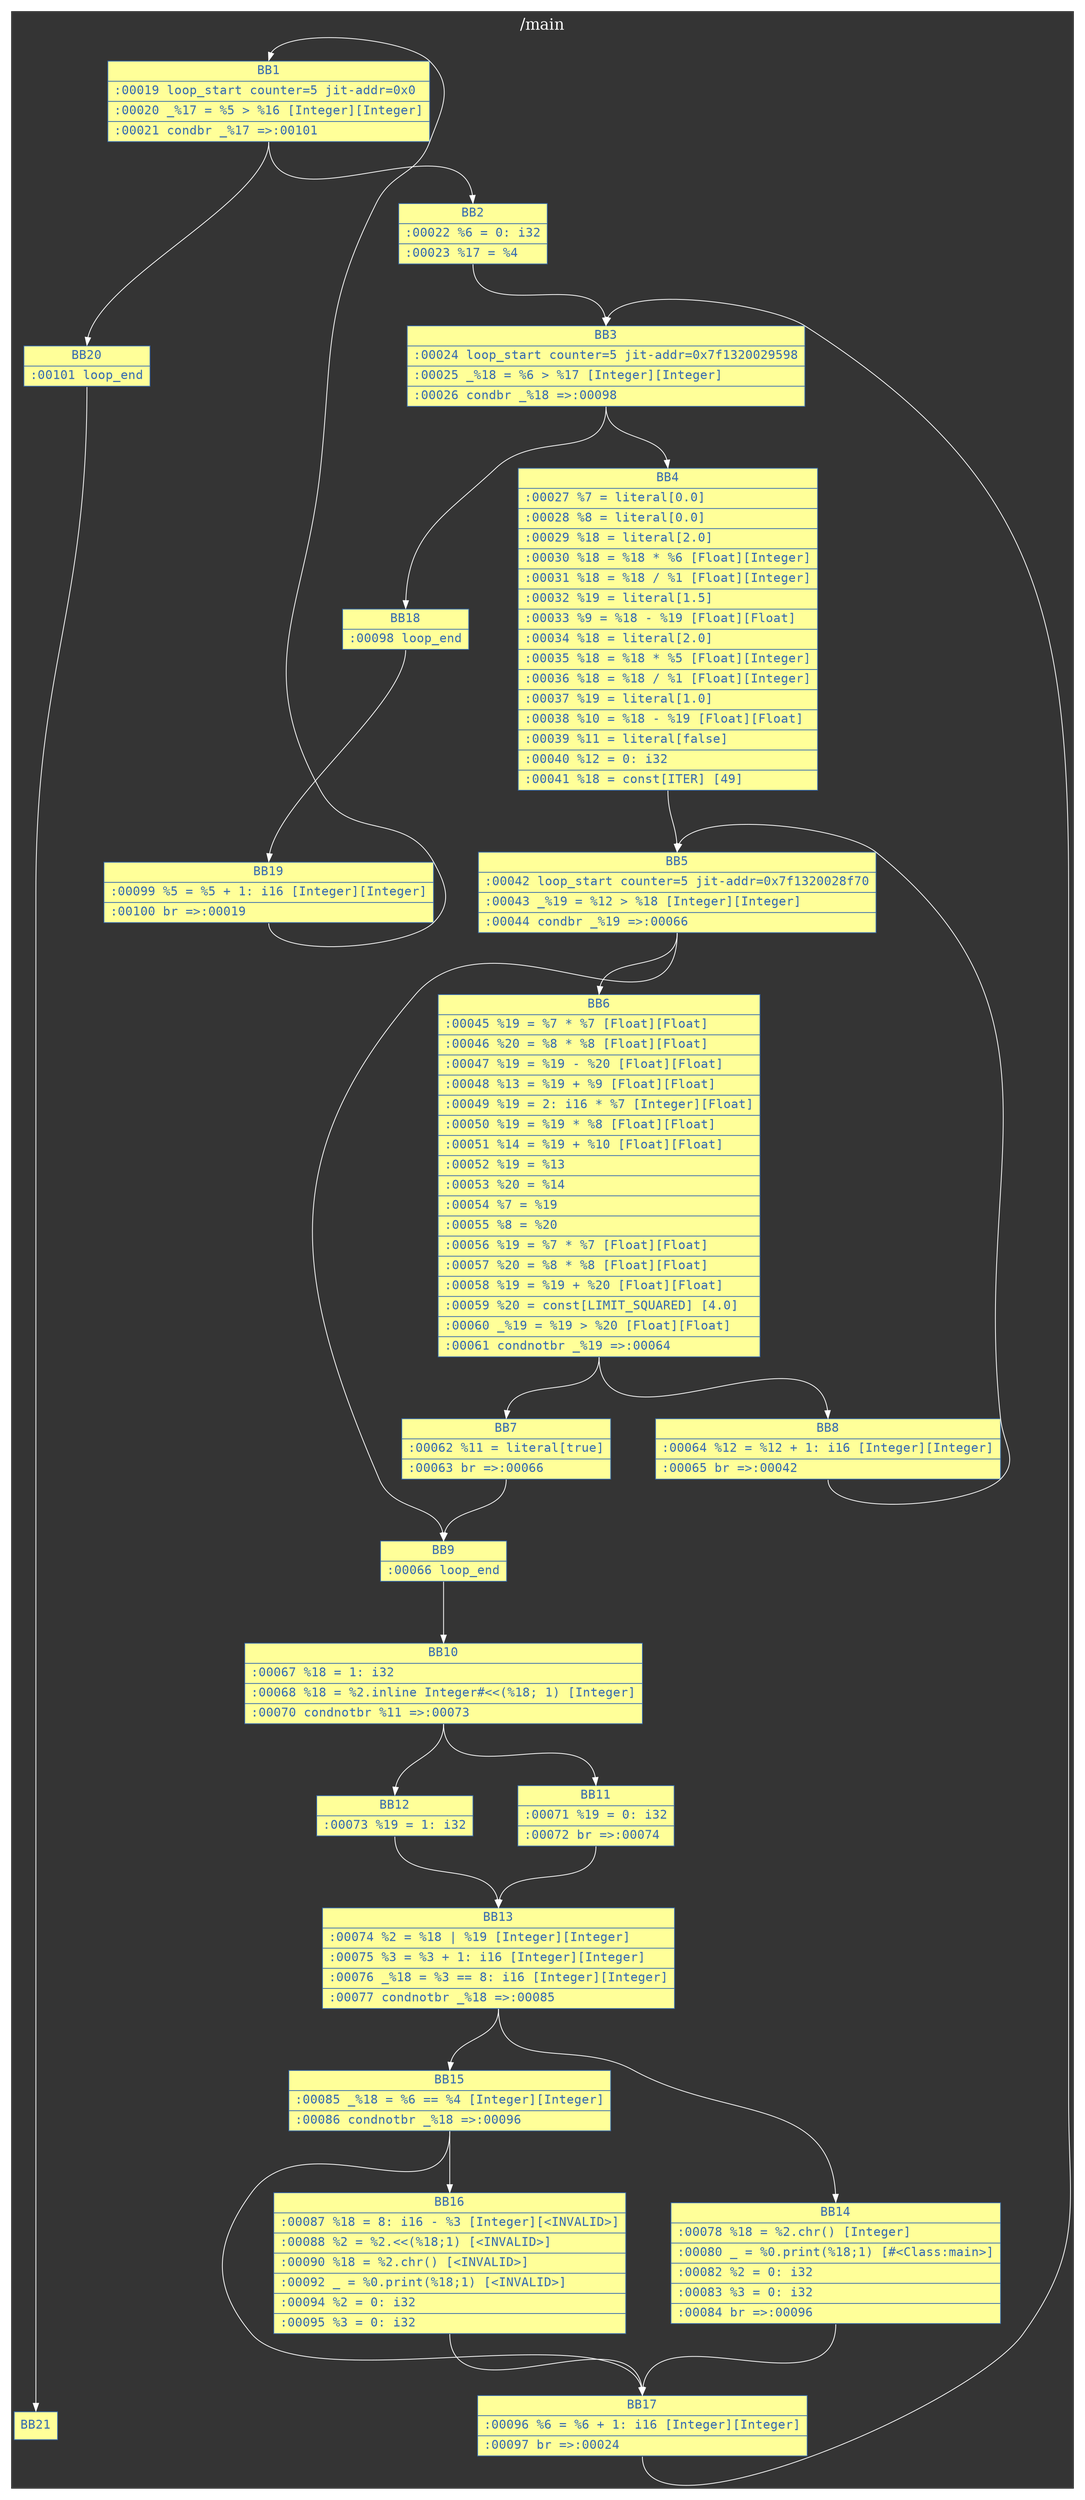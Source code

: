digraph graph_name {
  graph [
    charset = "UTF-8";
    label = "/main",
    labelloc = "t",
    labeljust = "c",
    bgcolor = "#343434",
    fontcolor = white,
    fontsize = 20,
    rankdir = TB,
    margin = 0.2,
    splines = spline,
    nodesep = 0.8,
    ranksep = 1.1
  ];

  node [
    colorscheme = "accent8"
    shape = box,
    style = "solid,filled",
    fontsize = 16,
    fontcolor = 5,
    fontname = "Consolas",
    color = 5,
    fillcolor = 4,
  ];

  edge [
    style = solid,
    fontsize = 14,
    fontcolor = white,
    fontname = "Migu 1M",
    color = white,
    labelfloat = true,
    labeldistance = 2.5,
    labelangle = 70
  ];
  BB1 [
    shape=record
    label="{BB1|:00019 loop_start counter=5 jit-addr=0x0\l|:00020 _%17 = %5 &gt; %16                      [Integer][Integer]\l|:00021 condbr _%17 =&gt;:00101\l}"
  ];
  BB2 [
    shape=record
    label="{BB2|:00022 %6 = 0: i32\l|:00023 %17 = %4\l}"
  ];
  BB3 [
    shape=record
    label="{BB3|:00024 loop_start counter=5 jit-addr=0x7f1320029598\l|:00025 _%18 = %6 &gt; %17                      [Integer][Integer]\l|:00026 condbr _%18 =&gt;:00098\l}"
  ];
  BB4 [
    shape=record
    label="{BB4|:00027 %7 = literal[0.0]\l|:00028 %8 = literal[0.0]\l|:00029 %18 = literal[2.0]\l|:00030 %18 = %18 * %6                       [Float][Integer]\l|:00031 %18 = %18 / %1                       [Float][Integer]\l|:00032 %19 = literal[1.5]\l|:00033 %9 = %18 - %19                       [Float][Float]\l|:00034 %18 = literal[2.0]\l|:00035 %18 = %18 * %5                       [Float][Integer]\l|:00036 %18 = %18 / %1                       [Float][Integer]\l|:00037 %19 = literal[1.0]\l|:00038 %10 = %18 - %19                      [Float][Float]\l|:00039 %11 = literal[false]\l|:00040 %12 = 0: i32\l|:00041 %18 = const[ITER]                    [49]\l}"
  ];
  BB5 [
    shape=record
    label="{BB5|:00042 loop_start counter=5 jit-addr=0x7f1320028f70\l|:00043 _%19 = %12 &gt; %18                     [Integer][Integer]\l|:00044 condbr _%19 =&gt;:00066\l}"
  ];
  BB6 [
    shape=record
    label="{BB6|:00045 %19 = %7 * %7                        [Float][Float]\l|:00046 %20 = %8 * %8                        [Float][Float]\l|:00047 %19 = %19 - %20                      [Float][Float]\l|:00048 %13 = %19 + %9                       [Float][Float]\l|:00049 %19 = 2: i16 * %7                    [Integer][Float]\l|:00050 %19 = %19 * %8                       [Float][Float]\l|:00051 %14 = %19 + %10                      [Float][Float]\l|:00052 %19 = %13\l|:00053 %20 = %14\l|:00054 %7 = %19\l|:00055 %8 = %20\l|:00056 %19 = %7 * %7                        [Float][Float]\l|:00057 %20 = %8 * %8                        [Float][Float]\l|:00058 %19 = %19 + %20                      [Float][Float]\l|:00059 %20 = const[LIMIT_SQUARED]           [4.0]\l|:00060 _%19 = %19 &gt; %20                     [Float][Float]\l|:00061 condnotbr _%19 =&gt;:00064\l}"
  ];
  BB7 [
    shape=record
    label="{BB7|:00062 %11 = literal[true]\l|:00063 br =&gt;:00066\l}"
  ];
  BB8 [
    shape=record
    label="{BB8|:00064 %12 = %12 + 1: i16                   [Integer][Integer]\l|:00065 br =&gt;:00042\l}"
  ];
  BB9 [
    shape=record
    label="{BB9|:00066 loop_end\l}"
  ];
  BB10 [
    shape=record
    label="{BB10|:00067 %18 = 1: i32\l|:00068 %18 = %2.inline Integer#&lt;&lt;(%18; 1)   [Integer]\l|:00070 condnotbr %11 =&gt;:00073\l}"
  ];
  BB11 [
    shape=record
    label="{BB11|:00071 %19 = 0: i32\l|:00072 br =&gt;:00074\l}"
  ];
  BB12 [
    shape=record
    label="{BB12|:00073 %19 = 1: i32\l}"
  ];
  BB13 [
    shape=record
    label="{BB13|:00074 %2 = %18 \| %19                       [Integer][Integer]\l|:00075 %3 = %3 + 1: i16                     [Integer][Integer]\l|:00076 _%18 = %3 == 8: i16                  [Integer][Integer]\l|:00077 condnotbr _%18 =&gt;:00085\l}"
  ];
  BB14 [
    shape=record
    label="{BB14|:00078 %18 = %2.chr()                       [Integer]\l|:00080 _ = %0.print(%18;1)                  [#&lt;Class:main&gt;]\l|:00082 %2 = 0: i32\l|:00083 %3 = 0: i32\l|:00084 br =&gt;:00096\l}"
  ];
  BB15 [
    shape=record
    label="{BB15|:00085 _%18 = %6 == %4                      [Integer][Integer]\l|:00086 condnotbr _%18 =&gt;:00096\l}"
  ];
  BB16 [
    shape=record
    label="{BB16|:00087 %18 = 8: i16 - %3                    [Integer][&lt;INVALID&gt;]\l|:00088 %2 = %2.&lt;&lt;(%18;1)                    [&lt;INVALID&gt;]\l|:00090 %18 = %2.chr()                       [&lt;INVALID&gt;]\l|:00092 _ = %0.print(%18;1)                  [&lt;INVALID&gt;]\l|:00094 %2 = 0: i32\l|:00095 %3 = 0: i32\l}"
  ];
  BB17 [
    shape=record
    label="{BB17|:00096 %6 = %6 + 1: i16                     [Integer][Integer]\l|:00097 br =&gt;:00024\l}"
  ];
  BB18 [
    shape=record
    label="{BB18|:00098 loop_end\l}"
  ];
  BB19 [
    shape=record
    label="{BB19|:00099 %5 = %5 + 1: i16                     [Integer][Integer]\l|:00100 br =&gt;:00019\l}"
  ];
  BB20 [
    shape=record
    label="{BB20|:00101 loop_end\l}"
  ];
  BB1 -> BB2 [headport = n, tailport = s];
  BB1 -> BB20 [headport = n, tailport = s];
  BB2 -> BB3 [headport = n, tailport = s];
  BB3 -> BB4 [headport = n, tailport = s];
  BB3 -> BB18 [headport = n, tailport = s];
  BB4 -> BB5 [headport = n, tailport = s];
  BB5 -> BB6 [headport = n, tailport = s];
  BB5 -> BB9 [headport = n, tailport = s];
  BB6 -> BB7 [headport = n, tailport = s];
  BB6 -> BB8 [headport = n, tailport = s];
  BB7 -> BB9 [headport = n, tailport = s];
  BB8 -> BB5 [headport = n, tailport = s];
  BB9 -> BB10 [headport = n, tailport = s];
  BB10 -> BB11 [headport = n, tailport = s];
  BB10 -> BB12 [headport = n, tailport = s];
  BB11 -> BB13 [headport = n, tailport = s];
  BB12 -> BB13 [headport = n, tailport = s];
  BB13 -> BB14 [headport = n, tailport = s];
  BB13 -> BB15 [headport = n, tailport = s];
  BB14 -> BB17 [headport = n, tailport = s];
  BB15 -> BB16 [headport = n, tailport = s];
  BB15 -> BB17 [headport = n, tailport = s];
  BB16 -> BB17 [headport = n, tailport = s];
  BB17 -> BB3 [headport = n, tailport = s];
  BB18 -> BB19 [headport = n, tailport = s];
  BB19 -> BB1 [headport = n, tailport = s];
  BB20 -> BB21 [headport = n, tailport = s];

  {rank = max; BB21;}
}
